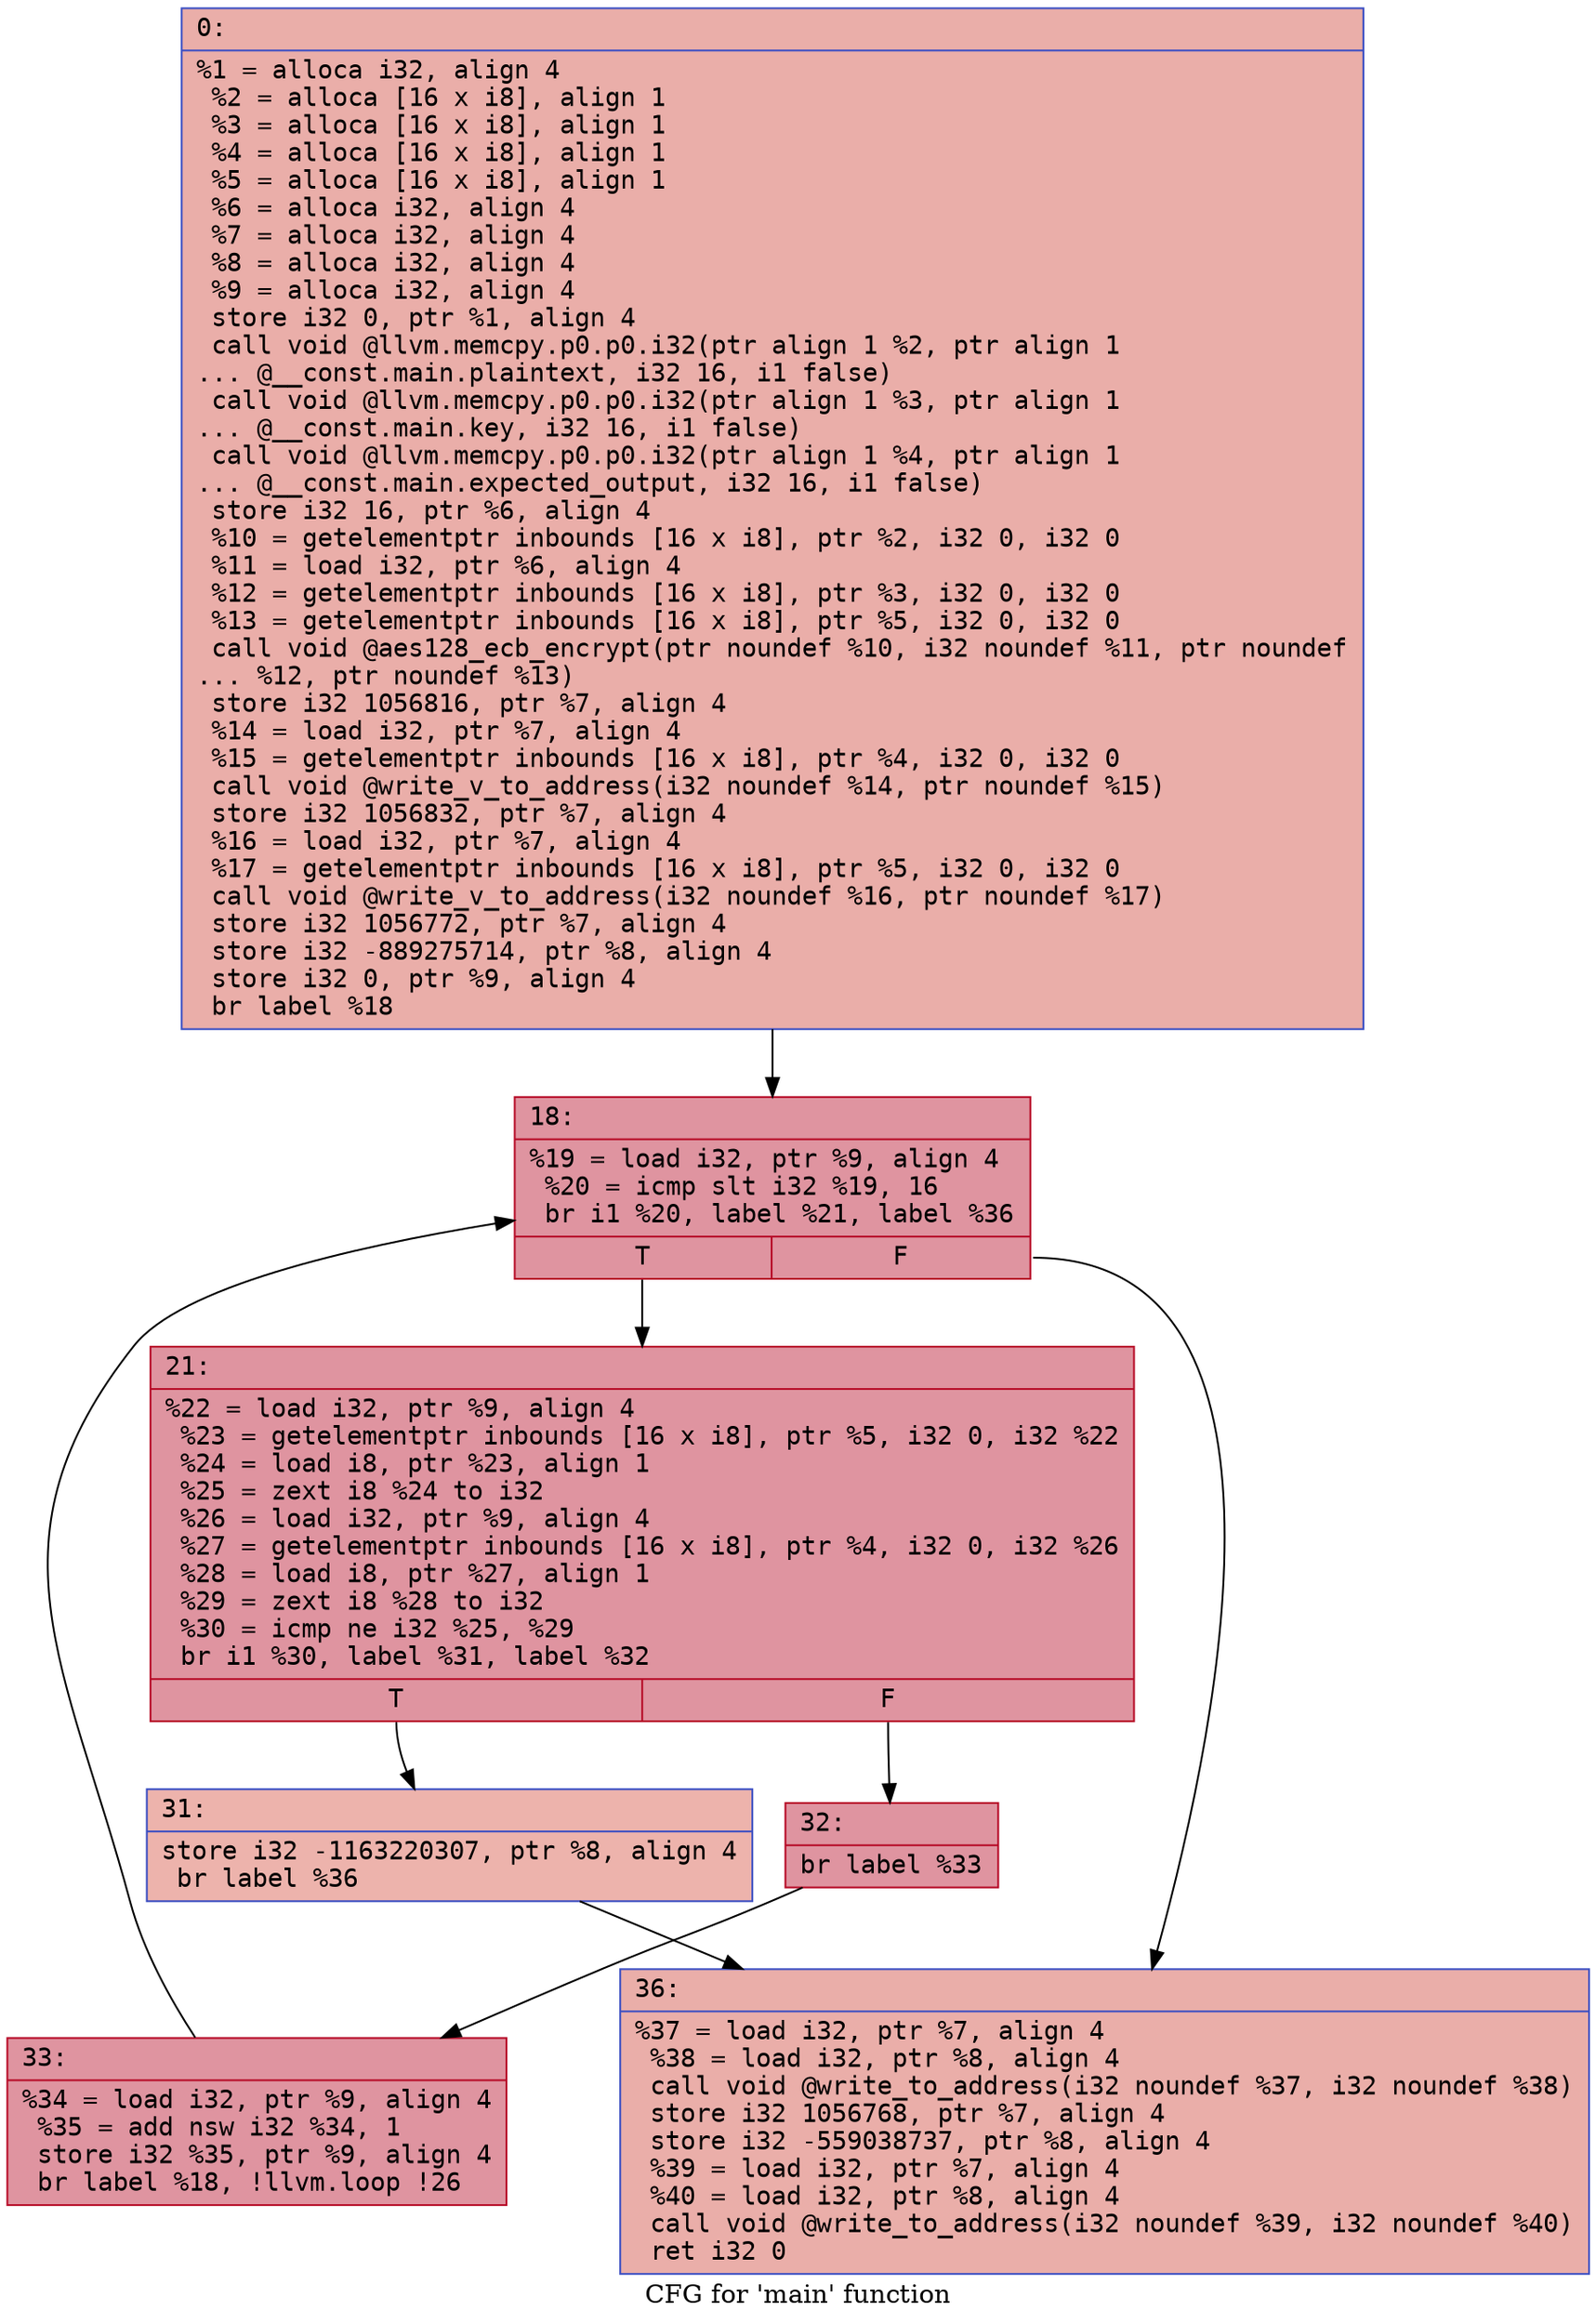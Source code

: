digraph "CFG for 'main' function" {
	label="CFG for 'main' function";

	Node0x36c5dcf0 [shape=record,color="#3d50c3ff", style=filled, fillcolor="#d0473d70" fontname="Courier",label="{0:\l|  %1 = alloca i32, align 4\l  %2 = alloca [16 x i8], align 1\l  %3 = alloca [16 x i8], align 1\l  %4 = alloca [16 x i8], align 1\l  %5 = alloca [16 x i8], align 1\l  %6 = alloca i32, align 4\l  %7 = alloca i32, align 4\l  %8 = alloca i32, align 4\l  %9 = alloca i32, align 4\l  store i32 0, ptr %1, align 4\l  call void @llvm.memcpy.p0.p0.i32(ptr align 1 %2, ptr align 1\l... @__const.main.plaintext, i32 16, i1 false)\l  call void @llvm.memcpy.p0.p0.i32(ptr align 1 %3, ptr align 1\l... @__const.main.key, i32 16, i1 false)\l  call void @llvm.memcpy.p0.p0.i32(ptr align 1 %4, ptr align 1\l... @__const.main.expected_output, i32 16, i1 false)\l  store i32 16, ptr %6, align 4\l  %10 = getelementptr inbounds [16 x i8], ptr %2, i32 0, i32 0\l  %11 = load i32, ptr %6, align 4\l  %12 = getelementptr inbounds [16 x i8], ptr %3, i32 0, i32 0\l  %13 = getelementptr inbounds [16 x i8], ptr %5, i32 0, i32 0\l  call void @aes128_ecb_encrypt(ptr noundef %10, i32 noundef %11, ptr noundef\l... %12, ptr noundef %13)\l  store i32 1056816, ptr %7, align 4\l  %14 = load i32, ptr %7, align 4\l  %15 = getelementptr inbounds [16 x i8], ptr %4, i32 0, i32 0\l  call void @write_v_to_address(i32 noundef %14, ptr noundef %15)\l  store i32 1056832, ptr %7, align 4\l  %16 = load i32, ptr %7, align 4\l  %17 = getelementptr inbounds [16 x i8], ptr %5, i32 0, i32 0\l  call void @write_v_to_address(i32 noundef %16, ptr noundef %17)\l  store i32 1056772, ptr %7, align 4\l  store i32 -889275714, ptr %8, align 4\l  store i32 0, ptr %9, align 4\l  br label %18\l}"];
	Node0x36c5dcf0 -> Node0x36c5f360;
	Node0x36c5f360 [shape=record,color="#b70d28ff", style=filled, fillcolor="#b70d2870" fontname="Courier",label="{18:\l|  %19 = load i32, ptr %9, align 4\l  %20 = icmp slt i32 %19, 16\l  br i1 %20, label %21, label %36\l|{<s0>T|<s1>F}}"];
	Node0x36c5f360:s0 -> Node0x36c5f540;
	Node0x36c5f360:s1 -> Node0x36c5f5a0;
	Node0x36c5f540 [shape=record,color="#b70d28ff", style=filled, fillcolor="#b70d2870" fontname="Courier",label="{21:\l|  %22 = load i32, ptr %9, align 4\l  %23 = getelementptr inbounds [16 x i8], ptr %5, i32 0, i32 %22\l  %24 = load i8, ptr %23, align 1\l  %25 = zext i8 %24 to i32\l  %26 = load i32, ptr %9, align 4\l  %27 = getelementptr inbounds [16 x i8], ptr %4, i32 0, i32 %26\l  %28 = load i8, ptr %27, align 1\l  %29 = zext i8 %28 to i32\l  %30 = icmp ne i32 %25, %29\l  br i1 %30, label %31, label %32\l|{<s0>T|<s1>F}}"];
	Node0x36c5f540:s0 -> Node0x36c5fbe0;
	Node0x36c5f540:s1 -> Node0x36c5fc40;
	Node0x36c5fbe0 [shape=record,color="#3d50c3ff", style=filled, fillcolor="#d6524470" fontname="Courier",label="{31:\l|  store i32 -1163220307, ptr %8, align 4\l  br label %36\l}"];
	Node0x36c5fbe0 -> Node0x36c5f5a0;
	Node0x36c5fc40 [shape=record,color="#b70d28ff", style=filled, fillcolor="#b70d2870" fontname="Courier",label="{32:\l|  br label %33\l}"];
	Node0x36c5fc40 -> Node0x36c5fed0;
	Node0x36c5fed0 [shape=record,color="#b70d28ff", style=filled, fillcolor="#b70d2870" fontname="Courier",label="{33:\l|  %34 = load i32, ptr %9, align 4\l  %35 = add nsw i32 %34, 1\l  store i32 %35, ptr %9, align 4\l  br label %18, !llvm.loop !26\l}"];
	Node0x36c5fed0 -> Node0x36c5f360;
	Node0x36c5f5a0 [shape=record,color="#3d50c3ff", style=filled, fillcolor="#d0473d70" fontname="Courier",label="{36:\l|  %37 = load i32, ptr %7, align 4\l  %38 = load i32, ptr %8, align 4\l  call void @write_to_address(i32 noundef %37, i32 noundef %38)\l  store i32 1056768, ptr %7, align 4\l  store i32 -559038737, ptr %8, align 4\l  %39 = load i32, ptr %7, align 4\l  %40 = load i32, ptr %8, align 4\l  call void @write_to_address(i32 noundef %39, i32 noundef %40)\l  ret i32 0\l}"];
}
